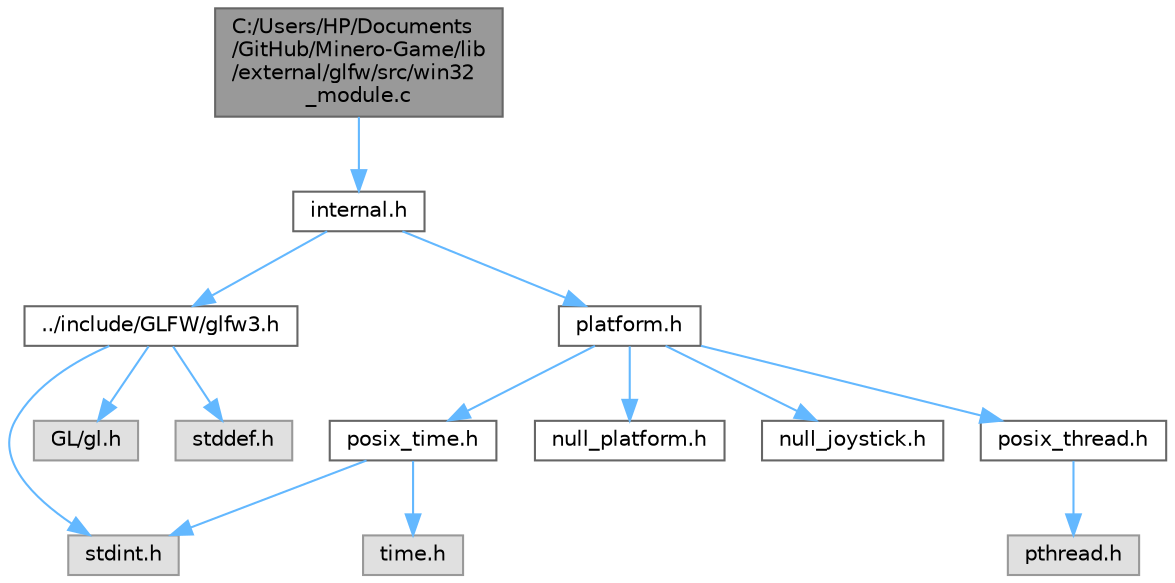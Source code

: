 digraph "C:/Users/HP/Documents/GitHub/Minero-Game/lib/external/glfw/src/win32_module.c"
{
 // LATEX_PDF_SIZE
  bgcolor="transparent";
  edge [fontname=Helvetica,fontsize=10,labelfontname=Helvetica,labelfontsize=10];
  node [fontname=Helvetica,fontsize=10,shape=box,height=0.2,width=0.4];
  Node1 [id="Node000001",label="C:/Users/HP/Documents\l/GitHub/Minero-Game/lib\l/external/glfw/src/win32\l_module.c",height=0.2,width=0.4,color="gray40", fillcolor="grey60", style="filled", fontcolor="black",tooltip=" "];
  Node1 -> Node2 [id="edge14_Node000001_Node000002",color="steelblue1",style="solid",tooltip=" "];
  Node2 [id="Node000002",label="internal.h",height=0.2,width=0.4,color="grey40", fillcolor="white", style="filled",URL="$lib_2external_2glfw_2src_2internal_8h.html",tooltip=" "];
  Node2 -> Node3 [id="edge15_Node000002_Node000003",color="steelblue1",style="solid",tooltip=" "];
  Node3 [id="Node000003",label="../include/GLFW/glfw3.h",height=0.2,width=0.4,color="grey40", fillcolor="white", style="filled",URL="$lib_2external_2glfw_2include_2_g_l_f_w_2glfw3_8h.html",tooltip="The header of the GLFW 3 API."];
  Node3 -> Node4 [id="edge16_Node000003_Node000004",color="steelblue1",style="solid",tooltip=" "];
  Node4 [id="Node000004",label="stddef.h",height=0.2,width=0.4,color="grey60", fillcolor="#E0E0E0", style="filled",tooltip=" "];
  Node3 -> Node5 [id="edge17_Node000003_Node000005",color="steelblue1",style="solid",tooltip=" "];
  Node5 [id="Node000005",label="stdint.h",height=0.2,width=0.4,color="grey60", fillcolor="#E0E0E0", style="filled",tooltip=" "];
  Node3 -> Node6 [id="edge18_Node000003_Node000006",color="steelblue1",style="solid",tooltip=" "];
  Node6 [id="Node000006",label="GL/gl.h",height=0.2,width=0.4,color="grey60", fillcolor="#E0E0E0", style="filled",tooltip=" "];
  Node2 -> Node7 [id="edge19_Node000002_Node000007",color="steelblue1",style="solid",tooltip=" "];
  Node7 [id="Node000007",label="platform.h",height=0.2,width=0.4,color="grey40", fillcolor="white", style="filled",URL="$lib_2external_2glfw_2src_2platform_8h.html",tooltip=" "];
  Node7 -> Node8 [id="edge20_Node000007_Node000008",color="steelblue1",style="solid",tooltip=" "];
  Node8 [id="Node000008",label="null_platform.h",height=0.2,width=0.4,color="grey40", fillcolor="white", style="filled",URL="$lib_2external_2glfw_2src_2null__platform_8h.html",tooltip=" "];
  Node7 -> Node9 [id="edge21_Node000007_Node000009",color="steelblue1",style="solid",tooltip=" "];
  Node9 [id="Node000009",label="null_joystick.h",height=0.2,width=0.4,color="grey40", fillcolor="white", style="filled",URL="$lib_2external_2glfw_2src_2null__joystick_8h.html",tooltip=" "];
  Node7 -> Node10 [id="edge22_Node000007_Node000010",color="steelblue1",style="solid",tooltip=" "];
  Node10 [id="Node000010",label="posix_thread.h",height=0.2,width=0.4,color="grey40", fillcolor="white", style="filled",URL="$lib_2external_2glfw_2src_2posix__thread_8h.html",tooltip=" "];
  Node10 -> Node11 [id="edge23_Node000010_Node000011",color="steelblue1",style="solid",tooltip=" "];
  Node11 [id="Node000011",label="pthread.h",height=0.2,width=0.4,color="grey60", fillcolor="#E0E0E0", style="filled",tooltip=" "];
  Node7 -> Node12 [id="edge24_Node000007_Node000012",color="steelblue1",style="solid",tooltip=" "];
  Node12 [id="Node000012",label="posix_time.h",height=0.2,width=0.4,color="grey40", fillcolor="white", style="filled",URL="$lib_2external_2glfw_2src_2posix__time_8h.html",tooltip=" "];
  Node12 -> Node5 [id="edge25_Node000012_Node000005",color="steelblue1",style="solid",tooltip=" "];
  Node12 -> Node13 [id="edge26_Node000012_Node000013",color="steelblue1",style="solid",tooltip=" "];
  Node13 [id="Node000013",label="time.h",height=0.2,width=0.4,color="grey60", fillcolor="#E0E0E0", style="filled",tooltip=" "];
}

